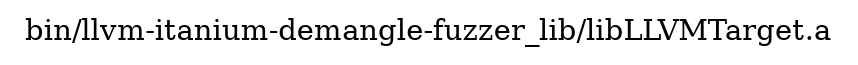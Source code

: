 digraph "bin/llvm-itanium-demangle-fuzzer_lib/libLLVMTarget.a" {
	label="bin/llvm-itanium-demangle-fuzzer_lib/libLLVMTarget.a";
	rankdir="LR"

}
